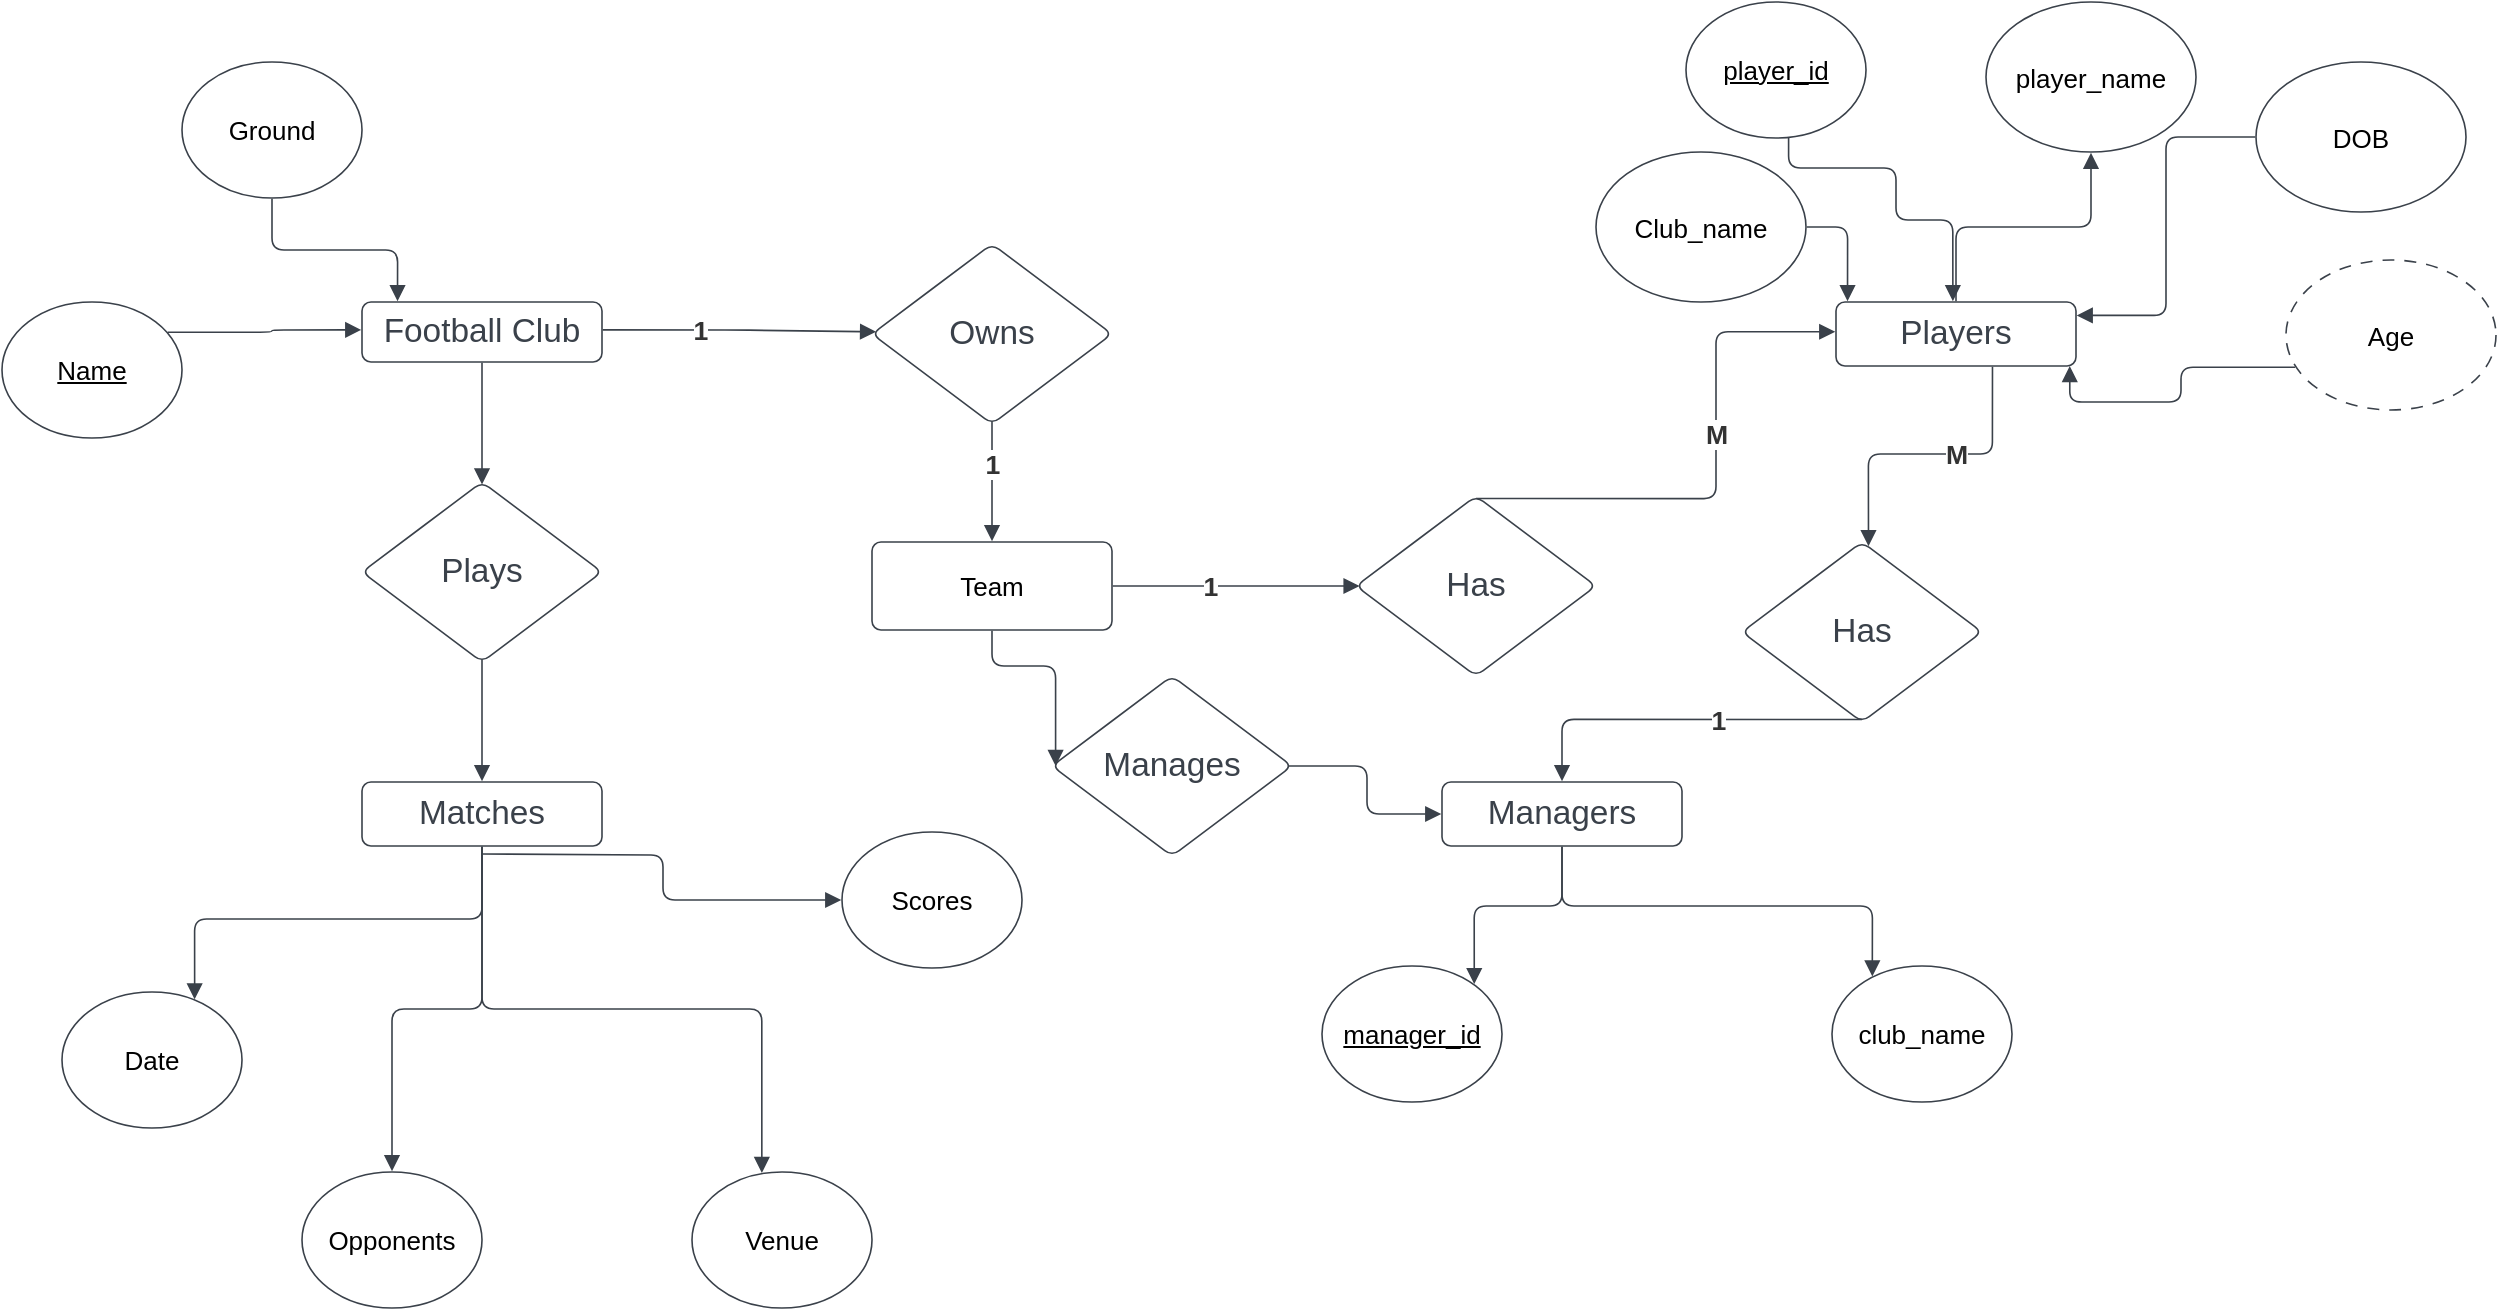 <mxfile version="17.4.6"><diagram id="eT2T9F3XeZGNQe_lFuHi" name="Page-1"><mxGraphModel dx="868" dy="460" grid="1" gridSize="10" guides="1" tooltips="1" connect="1" arrows="1" fold="1" page="1" pageScale="1" pageWidth="850" pageHeight="1100" math="0" shadow="0"><root><mxCell id="0"/><mxCell id="1" parent="0"/><UserObject label="Ground" lucidchartObjectId="f7caji26txd9" id="vb5iSdWkkLx1bhEAkBoc-50"><mxCell style="html=1;overflow=block;blockSpacing=1;whiteSpace=wrap;ellipse;fontSize=13;spacing=3.8;strokeColor=#3a414a;strokeOpacity=100;rounded=1;absoluteArcSize=1;arcSize=9;strokeWidth=0.8;" vertex="1" parent="1"><mxGeometry x="135" y="45" width="90" height="68" as="geometry"/></mxCell></UserObject><UserObject label="Name" lucidchartObjectId="v7caHFd~9Tl0" id="vb5iSdWkkLx1bhEAkBoc-51"><mxCell style="html=1;overflow=block;blockSpacing=1;whiteSpace=wrap;ellipse;fontSize=13;fontStyle=4;spacing=3.8;strokeColor=#3a414a;strokeOpacity=100;rounded=1;absoluteArcSize=1;arcSize=9;strokeWidth=0.8;" vertex="1" parent="1"><mxGeometry x="45" y="165" width="90" height="68" as="geometry"/></mxCell></UserObject><mxCell id="vb5iSdWkkLx1bhEAkBoc-52" value="Football Club" style="html=1;overflow=block;blockSpacing=1;align=center;whiteSpace=wrap;fontSize=16.7;fontColor=#3a414a;spacing=0;strokeColor=#3a414a;strokeOpacity=100;rounded=1;absoluteArcSize=1;arcSize=9;strokeWidth=0.8;" vertex="1" parent="1"><mxGeometry x="225" y="165" width="120" height="30" as="geometry"/></mxCell><UserObject label="Plays" lucidchartObjectId="07caF3I83aGc" id="vb5iSdWkkLx1bhEAkBoc-53"><mxCell style="html=1;overflow=block;blockSpacing=1;whiteSpace=wrap;rhombus;fontSize=16.7;fontColor=#3a414a;spacing=3.8;strokeColor=#3a414a;strokeOpacity=100;rounded=1;absoluteArcSize=1;arcSize=9;strokeWidth=0.8;" vertex="1" parent="1"><mxGeometry x="225" y="255" width="120" height="90" as="geometry"/></mxCell></UserObject><mxCell id="vb5iSdWkkLx1bhEAkBoc-54" value="Matches" style="html=1;overflow=block;blockSpacing=1;align=center;whiteSpace=wrap;fontSize=16.7;fontColor=#3a414a;spacing=0;strokeColor=#3a414a;strokeOpacity=100;rounded=1;absoluteArcSize=1;arcSize=9;strokeWidth=0.8;" vertex="1" parent="1"><mxGeometry x="225" y="405" width="120" height="32" as="geometry"/></mxCell><UserObject label="Owns" lucidchartObjectId="a8camoPmCpnD" id="vb5iSdWkkLx1bhEAkBoc-55"><mxCell style="html=1;overflow=block;blockSpacing=1;whiteSpace=wrap;rhombus;fontSize=16.7;fontColor=#3a414a;spacing=3.8;strokeColor=#3a414a;strokeOpacity=100;rounded=1;absoluteArcSize=1;arcSize=9;strokeWidth=0.8;" vertex="1" parent="1"><mxGeometry x="480" y="136" width="120" height="90" as="geometry"/></mxCell></UserObject><mxCell id="vb5iSdWkkLx1bhEAkBoc-56" value="Players" style="html=1;overflow=block;blockSpacing=1;align=center;whiteSpace=wrap;fontSize=16.7;fontColor=#3a414a;spacing=0;strokeColor=#3a414a;strokeOpacity=100;rounded=1;absoluteArcSize=1;arcSize=9;strokeWidth=0.8;" vertex="1" parent="1"><mxGeometry x="962" y="165" width="120" height="32" as="geometry"/></mxCell><mxCell id="vb5iSdWkkLx1bhEAkBoc-57" value="Managers" style="html=1;overflow=block;blockSpacing=1;align=center;whiteSpace=wrap;fontSize=16.7;fontColor=#3a414a;spacing=0;strokeColor=#3a414a;strokeOpacity=100;rounded=1;absoluteArcSize=1;arcSize=9;strokeWidth=0.8;" vertex="1" parent="1"><mxGeometry x="765" y="405" width="120" height="32" as="geometry"/></mxCell><UserObject label="Has" lucidchartObjectId="S8ca-CkUih-e" id="vb5iSdWkkLx1bhEAkBoc-58"><mxCell style="html=1;overflow=block;blockSpacing=1;whiteSpace=wrap;rhombus;fontSize=16.7;fontColor=#3a414a;spacing=3.8;strokeColor=#3a414a;strokeOpacity=100;rounded=1;absoluteArcSize=1;arcSize=9;strokeWidth=0.8;" vertex="1" parent="1"><mxGeometry x="915" y="285" width="120" height="90" as="geometry"/></mxCell></UserObject><UserObject label="manager_id" lucidchartObjectId="-8caiE7cnVTD" id="vb5iSdWkkLx1bhEAkBoc-59"><mxCell style="html=1;overflow=block;blockSpacing=1;whiteSpace=wrap;ellipse;fontSize=13;fontStyle=4;spacing=3.8;strokeColor=#3a414a;strokeOpacity=100;rounded=1;absoluteArcSize=1;arcSize=9;strokeWidth=0.8;" vertex="1" parent="1"><mxGeometry x="705" y="497" width="90" height="68" as="geometry"/></mxCell></UserObject><UserObject label="club_name" lucidchartObjectId="c9caB~dbcXOV" id="vb5iSdWkkLx1bhEAkBoc-60"><mxCell style="html=1;overflow=block;blockSpacing=1;whiteSpace=wrap;ellipse;fontSize=13;spacing=3.8;strokeColor=#3a414a;strokeOpacity=100;rounded=1;absoluteArcSize=1;arcSize=9;strokeWidth=0.8;" vertex="1" parent="1"><mxGeometry x="960" y="497" width="90" height="68" as="geometry"/></mxCell></UserObject><UserObject label="player_id" lucidchartObjectId="N9caw06fNgjk" id="vb5iSdWkkLx1bhEAkBoc-61"><mxCell style="html=1;overflow=block;blockSpacing=1;whiteSpace=wrap;ellipse;fontSize=13;fontStyle=4;spacing=3.8;strokeColor=#3a414a;strokeOpacity=100;rounded=1;absoluteArcSize=1;arcSize=9;strokeWidth=0.8;" vertex="1" parent="1"><mxGeometry x="887" y="15" width="90" height="68" as="geometry"/></mxCell></UserObject><UserObject label="player_name" lucidchartObjectId="09carkm.Jc47" id="vb5iSdWkkLx1bhEAkBoc-62"><mxCell style="html=1;overflow=block;blockSpacing=1;whiteSpace=wrap;ellipse;fontSize=13;spacing=3.8;strokeColor=#3a414a;strokeOpacity=100;rounded=1;absoluteArcSize=1;arcSize=9;strokeWidth=0.8;" vertex="1" parent="1"><mxGeometry x="1037" y="15" width="105" height="75" as="geometry"/></mxCell></UserObject><UserObject label="DOB" lucidchartObjectId="~9cavfmk5poC" id="vb5iSdWkkLx1bhEAkBoc-63"><mxCell style="html=1;overflow=block;blockSpacing=1;whiteSpace=wrap;ellipse;fontSize=13;spacing=3.8;strokeColor=#3a414a;strokeOpacity=100;rounded=1;absoluteArcSize=1;arcSize=9;strokeWidth=0.8;" vertex="1" parent="1"><mxGeometry x="1172" y="45" width="105" height="75" as="geometry"/></mxCell></UserObject><UserObject label="Age" lucidchartObjectId="h-caWT2l_5z3" id="vb5iSdWkkLx1bhEAkBoc-64"><mxCell style="html=1;overflow=block;blockSpacing=1;whiteSpace=wrap;ellipse;fontSize=13;spacing=3.8;strokeColor=#3a414a;strokeOpacity=100;rounded=1;absoluteArcSize=1;arcSize=9;dashed=1;fixDash=1;dashPattern=6 5;strokeWidth=0.8;" vertex="1" parent="1"><mxGeometry x="1187" y="144" width="105" height="75" as="geometry"/></mxCell></UserObject><UserObject label="Club_name" lucidchartObjectId="z_caqyzttG00" id="vb5iSdWkkLx1bhEAkBoc-65"><mxCell style="html=1;overflow=block;blockSpacing=1;whiteSpace=wrap;ellipse;fontSize=13;spacing=3.8;strokeColor=#3a414a;strokeOpacity=100;rounded=1;absoluteArcSize=1;arcSize=9;strokeWidth=0.8;" vertex="1" parent="1"><mxGeometry x="842" y="90" width="105" height="75" as="geometry"/></mxCell></UserObject><UserObject label="" lucidchartObjectId="N_caQHPTJ-10" id="vb5iSdWkkLx1bhEAkBoc-66"><mxCell style="html=1;jettySize=18;whiteSpace=wrap;fontSize=13;strokeColor=#3a414a;strokeOpacity=100;strokeWidth=0.8;rounded=1;arcSize=12;edgeStyle=orthogonalEdgeStyle;startArrow=none;endArrow=block;endFill=1;exitX=0.5;exitY=1.006;exitPerimeter=0;entryX=0.148;entryY=-0.012;entryPerimeter=0;" edge="1" parent="1" source="vb5iSdWkkLx1bhEAkBoc-50" target="vb5iSdWkkLx1bhEAkBoc-52"><mxGeometry width="100" height="100" relative="1" as="geometry"><Array as="points"/></mxGeometry></mxCell></UserObject><UserObject label="" lucidchartObjectId="0_ca7PhbwBcu" id="vb5iSdWkkLx1bhEAkBoc-67"><mxCell style="html=1;jettySize=18;whiteSpace=wrap;fontSize=13;strokeColor=#3a414a;strokeOpacity=100;strokeWidth=0.8;rounded=1;arcSize=12;edgeStyle=orthogonalEdgeStyle;startArrow=none;endArrow=block;endFill=1;exitX=0.921;exitY=0.222;exitPerimeter=0;entryX=-0.003;entryY=0.465;entryPerimeter=0;" edge="1" parent="1" source="vb5iSdWkkLx1bhEAkBoc-51" target="vb5iSdWkkLx1bhEAkBoc-52"><mxGeometry width="100" height="100" relative="1" as="geometry"><Array as="points"/></mxGeometry></mxCell></UserObject><UserObject label="" lucidchartObjectId="5_ca0UMkunnl" id="vb5iSdWkkLx1bhEAkBoc-68"><mxCell style="html=1;jettySize=18;whiteSpace=wrap;fontSize=13;strokeColor=#3a414a;strokeOpacity=100;strokeWidth=0.8;rounded=1;arcSize=12;edgeStyle=orthogonalEdgeStyle;startArrow=none;endArrow=block;endFill=1;exitX=1.003;exitY=0.465;exitPerimeter=0;entryX=0.017;entryY=0.488;entryPerimeter=0;" edge="1" parent="1" source="vb5iSdWkkLx1bhEAkBoc-52" target="vb5iSdWkkLx1bhEAkBoc-55"><mxGeometry width="100" height="100" relative="1" as="geometry"><Array as="points"/></mxGeometry></mxCell></UserObject><mxCell id="vb5iSdWkkLx1bhEAkBoc-69" value="1" style="text;html=1;resizable=0;labelBackgroundColor=default;align=center;verticalAlign=middle;fontStyle=1;fontColor=#333333;fontSize=13.3;" vertex="1" parent="vb5iSdWkkLx1bhEAkBoc-68"><mxGeometry x="-0.292" relative="1" as="geometry"/></mxCell><UserObject label="" lucidchartObjectId="uddaNifQ9mJ7" id="vb5iSdWkkLx1bhEAkBoc-70"><mxCell style="html=1;jettySize=18;whiteSpace=wrap;fontSize=13;strokeColor=#3a414a;strokeOpacity=100;strokeWidth=0.8;rounded=1;arcSize=12;edgeStyle=orthogonalEdgeStyle;startArrow=none;endArrow=block;endFill=1;exitX=1.003;exitY=0.5;exitPerimeter=0;entryX=0.015;entryY=0.5;entryPerimeter=0;" edge="1" parent="1" source="vb5iSdWkkLx1bhEAkBoc-95" target="vb5iSdWkkLx1bhEAkBoc-98"><mxGeometry width="100" height="100" relative="1" as="geometry"><Array as="points"/></mxGeometry></mxCell></UserObject><mxCell id="vb5iSdWkkLx1bhEAkBoc-71" value="1" style="text;html=1;resizable=0;labelBackgroundColor=default;align=center;verticalAlign=middle;fontStyle=1;fontColor=#333333;fontSize=13.3;" vertex="1" parent="vb5iSdWkkLx1bhEAkBoc-70"><mxGeometry x="-0.212" relative="1" as="geometry"/></mxCell><UserObject label="" lucidchartObjectId="seda.ri.OugF" id="vb5iSdWkkLx1bhEAkBoc-72"><mxCell style="html=1;jettySize=18;whiteSpace=wrap;fontSize=13;strokeColor=#3a414a;strokeOpacity=100;strokeWidth=0.8;rounded=1;arcSize=12;edgeStyle=orthogonalEdgeStyle;startArrow=none;endArrow=block;endFill=1;exitX=0.5;exitY=0.014;exitPerimeter=0;entryX=-0.003;entryY=0.465;entryPerimeter=0;" edge="1" parent="1" source="vb5iSdWkkLx1bhEAkBoc-98" target="vb5iSdWkkLx1bhEAkBoc-56"><mxGeometry width="100" height="100" relative="1" as="geometry"><Array as="points"/></mxGeometry></mxCell></UserObject><mxCell id="vb5iSdWkkLx1bhEAkBoc-73" value="M" style="text;html=1;resizable=0;labelBackgroundColor=default;align=center;verticalAlign=middle;fontStyle=1;fontColor=#333333;fontSize=13.3;" vertex="1" parent="vb5iSdWkkLx1bhEAkBoc-72"><mxGeometry x="0.163" relative="1" as="geometry"/></mxCell><UserObject label="" lucidchartObjectId="e.caqL_YL9K9" id="vb5iSdWkkLx1bhEAkBoc-74"><mxCell style="html=1;jettySize=18;whiteSpace=wrap;fontSize=13;strokeColor=#3a414a;strokeOpacity=100;strokeWidth=0.8;rounded=1;arcSize=12;edgeStyle=orthogonalEdgeStyle;startArrow=none;endArrow=block;endFill=1;exitX=0.5;exitY=1.012;exitPerimeter=0;entryX=0.5;entryY=0.014;entryPerimeter=0;" edge="1" parent="1" source="vb5iSdWkkLx1bhEAkBoc-52" target="vb5iSdWkkLx1bhEAkBoc-53"><mxGeometry width="100" height="100" relative="1" as="geometry"><Array as="points"/></mxGeometry></mxCell></UserObject><UserObject label="" lucidchartObjectId="i.caVx-XXXxU" id="vb5iSdWkkLx1bhEAkBoc-75"><mxCell style="html=1;jettySize=18;whiteSpace=wrap;fontSize=13;strokeColor=#3a414a;strokeOpacity=100;strokeWidth=0.8;rounded=1;arcSize=12;edgeStyle=orthogonalEdgeStyle;startArrow=none;endArrow=block;endFill=1;exitX=0.5;exitY=0.986;exitPerimeter=0;entryX=0.5;entryY=-0.012;entryPerimeter=0;" edge="1" parent="1" source="vb5iSdWkkLx1bhEAkBoc-53" target="vb5iSdWkkLx1bhEAkBoc-54"><mxGeometry width="100" height="100" relative="1" as="geometry"><Array as="points"/></mxGeometry></mxCell></UserObject><UserObject label="" lucidchartObjectId="q.caToG240ur" id="vb5iSdWkkLx1bhEAkBoc-76"><mxCell style="html=1;jettySize=18;whiteSpace=wrap;fontSize=13;strokeColor=#3a414a;strokeOpacity=100;strokeWidth=0.8;rounded=1;arcSize=12;edgeStyle=orthogonalEdgeStyle;startArrow=none;endArrow=block;endFill=1;exitX=0.5;exitY=-0.012;exitPerimeter=0;entryX=0.5;entryY=1.005;entryPerimeter=0;" edge="1" parent="1" source="vb5iSdWkkLx1bhEAkBoc-56" target="vb5iSdWkkLx1bhEAkBoc-62"><mxGeometry width="100" height="100" relative="1" as="geometry"><Array as="points"/></mxGeometry></mxCell></UserObject><UserObject label="" lucidchartObjectId="u.caaZTPIfds" id="vb5iSdWkkLx1bhEAkBoc-77"><mxCell style="html=1;jettySize=18;whiteSpace=wrap;fontSize=13;strokeColor=#3a414a;strokeOpacity=100;strokeWidth=0.8;rounded=1;arcSize=12;edgeStyle=orthogonalEdgeStyle;startArrow=none;endArrow=block;endFill=1;exitX=0.57;exitY=1;exitPerimeter=0;entryX=0.487;entryY=-0.012;entryPerimeter=0;" edge="1" parent="1" source="vb5iSdWkkLx1bhEAkBoc-61" target="vb5iSdWkkLx1bhEAkBoc-56"><mxGeometry width="100" height="100" relative="1" as="geometry"><Array as="points"><mxPoint x="938" y="98"/><mxPoint x="992" y="98"/><mxPoint x="992" y="124"/><mxPoint x="1020" y="124"/></Array></mxGeometry></mxCell></UserObject><UserObject label="" lucidchartObjectId="D.caQOCVUoVs" id="vb5iSdWkkLx1bhEAkBoc-78"><mxCell style="html=1;jettySize=18;whiteSpace=wrap;fontSize=13;strokeColor=#3a414a;strokeOpacity=100;strokeWidth=0.8;rounded=1;arcSize=12;edgeStyle=orthogonalEdgeStyle;startArrow=none;endArrow=block;endFill=1;exitX=1.004;exitY=0.5;exitPerimeter=0;entryX=0.048;entryY=-0.012;entryPerimeter=0;" edge="1" parent="1" source="vb5iSdWkkLx1bhEAkBoc-65" target="vb5iSdWkkLx1bhEAkBoc-56"><mxGeometry width="100" height="100" relative="1" as="geometry"><Array as="points"/></mxGeometry></mxCell></UserObject><UserObject label="" lucidchartObjectId="G.caQjohHMSN" id="vb5iSdWkkLx1bhEAkBoc-79"><mxCell style="html=1;jettySize=18;whiteSpace=wrap;fontSize=13;strokeColor=#3a414a;strokeOpacity=100;strokeWidth=0.8;rounded=1;arcSize=12;edgeStyle=orthogonalEdgeStyle;startArrow=none;endArrow=block;endFill=1;exitX=-0.004;exitY=0.5;exitPerimeter=0;entryX=1.003;entryY=0.209;entryPerimeter=0;" edge="1" parent="1" source="vb5iSdWkkLx1bhEAkBoc-63" target="vb5iSdWkkLx1bhEAkBoc-56"><mxGeometry width="100" height="100" relative="1" as="geometry"><Array as="points"/></mxGeometry></mxCell></UserObject><UserObject label="" lucidchartObjectId="N.caXc5e..aW" id="vb5iSdWkkLx1bhEAkBoc-80"><mxCell style="html=1;jettySize=18;whiteSpace=wrap;fontSize=13;strokeColor=#3a414a;strokeOpacity=100;strokeWidth=0.8;rounded=1;arcSize=12;edgeStyle=orthogonalEdgeStyle;startArrow=none;endArrow=block;endFill=1;exitX=0.044;exitY=0.715;exitPerimeter=0;entryX=0.974;entryY=1;entryPerimeter=0;" edge="1" parent="1" source="vb5iSdWkkLx1bhEAkBoc-64" target="vb5iSdWkkLx1bhEAkBoc-56"><mxGeometry width="100" height="100" relative="1" as="geometry"><Array as="points"/></mxGeometry></mxCell></UserObject><UserObject label="" lucidchartObjectId="Z.caMjk_uXMY" id="vb5iSdWkkLx1bhEAkBoc-81"><mxCell style="html=1;jettySize=18;whiteSpace=wrap;fontSize=13;strokeColor=#3a414a;strokeOpacity=100;strokeWidth=0.8;rounded=1;arcSize=12;edgeStyle=orthogonalEdgeStyle;startArrow=none;endArrow=block;endFill=1;exitX=0.652;exitY=1.012;exitPerimeter=0;entryX=0.527;entryY=0.023;entryPerimeter=0;" edge="1" parent="1" source="vb5iSdWkkLx1bhEAkBoc-56" target="vb5iSdWkkLx1bhEAkBoc-58"><mxGeometry width="100" height="100" relative="1" as="geometry"><Array as="points"/></mxGeometry></mxCell></UserObject><mxCell id="vb5iSdWkkLx1bhEAkBoc-82" value="M" style="text;html=1;resizable=0;labelBackgroundColor=default;align=center;verticalAlign=middle;fontStyle=1;fontColor=#333333;fontSize=13.3;" vertex="1" parent="vb5iSdWkkLx1bhEAkBoc-81"><mxGeometry x="-0.184" relative="1" as="geometry"/></mxCell><UserObject label="" lucidchartObjectId="5.ca6hQ.J_24" id="vb5iSdWkkLx1bhEAkBoc-83"><mxCell style="html=1;jettySize=18;whiteSpace=wrap;fontSize=13;strokeColor=#3a414a;strokeOpacity=100;strokeWidth=0.8;rounded=1;arcSize=12;edgeStyle=orthogonalEdgeStyle;startArrow=none;endArrow=block;endFill=1;exitX=0.5;exitY=0.986;exitPerimeter=0;entryX=0.5;entryY=-0.012;entryPerimeter=0;" edge="1" parent="1" source="vb5iSdWkkLx1bhEAkBoc-58" target="vb5iSdWkkLx1bhEAkBoc-57"><mxGeometry width="100" height="100" relative="1" as="geometry"><Array as="points"/></mxGeometry></mxCell></UserObject><mxCell id="vb5iSdWkkLx1bhEAkBoc-84" value="1" style="text;html=1;resizable=0;labelBackgroundColor=default;align=center;verticalAlign=middle;fontStyle=1;fontColor=#333333;fontSize=13.3;" vertex="1" parent="vb5iSdWkkLx1bhEAkBoc-83"><mxGeometry x="-0.2" relative="1" as="geometry"/></mxCell><UserObject label="" lucidchartObjectId="..ca-497T3UV" id="vb5iSdWkkLx1bhEAkBoc-85"><mxCell style="html=1;jettySize=18;whiteSpace=wrap;fontSize=13;strokeColor=#3a414a;strokeOpacity=100;strokeWidth=0.8;rounded=1;arcSize=12;edgeStyle=orthogonalEdgeStyle;startArrow=none;endArrow=block;endFill=1;exitX=0.5;exitY=1.012;exitPerimeter=0;entryX=0.846;entryY=0.133;entryPerimeter=0;" edge="1" parent="1" source="vb5iSdWkkLx1bhEAkBoc-57" target="vb5iSdWkkLx1bhEAkBoc-59"><mxGeometry width="100" height="100" relative="1" as="geometry"><Array as="points"/></mxGeometry></mxCell></UserObject><UserObject label="" lucidchartObjectId="c~causc~cIY5" id="vb5iSdWkkLx1bhEAkBoc-86"><mxCell style="html=1;jettySize=18;whiteSpace=wrap;fontSize=13;strokeColor=#3a414a;strokeOpacity=100;strokeWidth=0.8;rounded=1;arcSize=12;edgeStyle=orthogonalEdgeStyle;startArrow=none;endArrow=block;endFill=1;exitX=0.5;exitY=1.012;exitPerimeter=0;entryX=0.224;entryY=0.077;entryPerimeter=0;" edge="1" parent="1" source="vb5iSdWkkLx1bhEAkBoc-57" target="vb5iSdWkkLx1bhEAkBoc-60"><mxGeometry width="100" height="100" relative="1" as="geometry"><Array as="points"/></mxGeometry></mxCell></UserObject><UserObject label="Date" lucidchartObjectId="G~caaDvMqIt7" id="vb5iSdWkkLx1bhEAkBoc-87"><mxCell style="html=1;overflow=block;blockSpacing=1;whiteSpace=wrap;ellipse;fontSize=13;spacing=3.8;strokeColor=#3a414a;strokeOpacity=100;rounded=1;absoluteArcSize=1;arcSize=9;strokeWidth=0.8;" vertex="1" parent="1"><mxGeometry x="75" y="510" width="90" height="68" as="geometry"/></mxCell></UserObject><UserObject label="Opponents" lucidchartObjectId="H~caIiycg93T" id="vb5iSdWkkLx1bhEAkBoc-88"><mxCell style="html=1;overflow=block;blockSpacing=1;whiteSpace=wrap;ellipse;fontSize=13;spacing=3.8;strokeColor=#3a414a;strokeOpacity=100;rounded=1;absoluteArcSize=1;arcSize=9;strokeWidth=0.8;" vertex="1" parent="1"><mxGeometry x="195" y="600" width="90" height="68" as="geometry"/></mxCell></UserObject><UserObject label="Venue" lucidchartObjectId="J~caJI.EK7vp" id="vb5iSdWkkLx1bhEAkBoc-89"><mxCell style="html=1;overflow=block;blockSpacing=1;whiteSpace=wrap;ellipse;fontSize=13;spacing=3.8;strokeColor=#3a414a;strokeOpacity=100;rounded=1;absoluteArcSize=1;arcSize=9;strokeWidth=0.8;" vertex="1" parent="1"><mxGeometry x="390" y="600" width="90" height="68" as="geometry"/></mxCell></UserObject><UserObject label="Scores" lucidchartObjectId="M~ca1~yY6Nla" id="vb5iSdWkkLx1bhEAkBoc-90"><mxCell style="html=1;overflow=block;blockSpacing=1;whiteSpace=wrap;ellipse;fontSize=13;spacing=3.8;strokeColor=#3a414a;strokeOpacity=100;rounded=1;absoluteArcSize=1;arcSize=9;strokeWidth=0.8;" vertex="1" parent="1"><mxGeometry x="465" y="430" width="90" height="68" as="geometry"/></mxCell></UserObject><UserObject label="" lucidchartObjectId="nbdaeaKUGXU0" id="vb5iSdWkkLx1bhEAkBoc-91"><mxCell style="html=1;jettySize=18;whiteSpace=wrap;fontSize=13;strokeColor=#3a414a;strokeOpacity=100;strokeWidth=0.8;rounded=1;arcSize=12;edgeStyle=orthogonalEdgeStyle;startArrow=none;endArrow=block;endFill=1;exitX=0.5;exitY=1.012;exitPerimeter=0;entryX=0.737;entryY=0.054;entryPerimeter=0;" edge="1" parent="1" source="vb5iSdWkkLx1bhEAkBoc-54" target="vb5iSdWkkLx1bhEAkBoc-87"><mxGeometry width="100" height="100" relative="1" as="geometry"><Array as="points"/></mxGeometry></mxCell></UserObject><UserObject label="" lucidchartObjectId="sbdayn.WbVJT" id="vb5iSdWkkLx1bhEAkBoc-92"><mxCell style="html=1;jettySize=18;whiteSpace=wrap;fontSize=13;strokeColor=#3a414a;strokeOpacity=100;strokeWidth=0.8;rounded=1;arcSize=12;edgeStyle=orthogonalEdgeStyle;startArrow=none;endArrow=block;endFill=1;entryX=-0.004;entryY=0.5;entryPerimeter=0;" edge="1" parent="1" target="vb5iSdWkkLx1bhEAkBoc-90"><mxGeometry width="100" height="100" relative="1" as="geometry"><Array as="points"/><mxPoint x="285" y="441" as="sourcePoint"/></mxGeometry></mxCell></UserObject><UserObject label="" lucidchartObjectId="wbdawolnDcQT" id="vb5iSdWkkLx1bhEAkBoc-93"><mxCell style="html=1;jettySize=18;whiteSpace=wrap;fontSize=13;strokeColor=#3a414a;strokeOpacity=100;strokeWidth=0.8;rounded=1;arcSize=12;edgeStyle=orthogonalEdgeStyle;startArrow=none;endArrow=block;endFill=1;exitX=0.5;exitY=1.012;exitPerimeter=0;entryX=0.5;entryY=-0.006;entryPerimeter=0;" edge="1" parent="1" source="vb5iSdWkkLx1bhEAkBoc-54" target="vb5iSdWkkLx1bhEAkBoc-88"><mxGeometry width="100" height="100" relative="1" as="geometry"><Array as="points"/></mxGeometry></mxCell></UserObject><UserObject label="" lucidchartObjectId="Cbdap72O7fd4" id="vb5iSdWkkLx1bhEAkBoc-94"><mxCell style="html=1;jettySize=18;whiteSpace=wrap;fontSize=13;strokeColor=#3a414a;strokeOpacity=100;strokeWidth=0.8;rounded=1;arcSize=12;edgeStyle=orthogonalEdgeStyle;startArrow=none;endArrow=block;endFill=1;exitX=0.5;exitY=1.012;exitPerimeter=0;entryX=0.388;entryY=0.007;entryPerimeter=0;" edge="1" parent="1" source="vb5iSdWkkLx1bhEAkBoc-54" target="vb5iSdWkkLx1bhEAkBoc-89"><mxGeometry width="100" height="100" relative="1" as="geometry"><Array as="points"/></mxGeometry></mxCell></UserObject><UserObject label="Team" lucidchartObjectId="uddaq.QznC_G" id="vb5iSdWkkLx1bhEAkBoc-95"><mxCell style="html=1;overflow=block;blockSpacing=1;whiteSpace=wrap;fontSize=13;spacing=3.8;strokeColor=#3a414a;strokeOpacity=100;rounded=1;absoluteArcSize=1;arcSize=9;strokeWidth=0.8;" vertex="1" parent="1"><mxGeometry x="480" y="285" width="120" height="44" as="geometry"/></mxCell></UserObject><UserObject label="" lucidchartObjectId="4dda1IhDJ-oa" id="vb5iSdWkkLx1bhEAkBoc-96"><mxCell style="html=1;jettySize=18;whiteSpace=wrap;fontSize=13;strokeColor=#3a414a;strokeOpacity=100;strokeWidth=0.8;rounded=1;arcSize=12;edgeStyle=orthogonalEdgeStyle;startArrow=none;endArrow=block;endFill=1;exitX=0.5;exitY=0.986;exitPerimeter=0;entryX=0.5;entryY=-0.009;entryPerimeter=0;" edge="1" parent="1" source="vb5iSdWkkLx1bhEAkBoc-55" target="vb5iSdWkkLx1bhEAkBoc-95"><mxGeometry width="100" height="100" relative="1" as="geometry"><Array as="points"/></mxGeometry></mxCell></UserObject><mxCell id="vb5iSdWkkLx1bhEAkBoc-97" value="1" style="text;html=1;resizable=0;labelBackgroundColor=default;align=center;verticalAlign=middle;fontStyle=1;fontColor=#333333;fontSize=13.3;" vertex="1" parent="vb5iSdWkkLx1bhEAkBoc-96"><mxGeometry x="-0.292" relative="1" as="geometry"/></mxCell><UserObject label="Has" lucidchartObjectId="qedadP0Zr3t2" id="vb5iSdWkkLx1bhEAkBoc-98"><mxCell style="html=1;overflow=block;blockSpacing=1;whiteSpace=wrap;rhombus;fontSize=16.7;fontColor=#3a414a;spacing=3.8;strokeColor=#3a414a;strokeOpacity=100;rounded=1;absoluteArcSize=1;arcSize=9;strokeWidth=0.8;" vertex="1" parent="1"><mxGeometry x="722" y="262" width="120" height="90" as="geometry"/></mxCell></UserObject><UserObject label="Manages" lucidchartObjectId="Lfda_5flIHqK" id="vb5iSdWkkLx1bhEAkBoc-99"><mxCell style="html=1;overflow=block;blockSpacing=1;whiteSpace=wrap;rhombus;fontSize=16.7;fontColor=#3a414a;spacing=3.8;strokeColor=#3a414a;strokeOpacity=100;rounded=1;absoluteArcSize=1;arcSize=9;strokeWidth=0.8;" vertex="1" parent="1"><mxGeometry x="570" y="352" width="120" height="90" as="geometry"/></mxCell></UserObject><UserObject label="" lucidchartObjectId="WfdaApo8ep9a" id="vb5iSdWkkLx1bhEAkBoc-100"><mxCell style="html=1;jettySize=18;whiteSpace=wrap;fontSize=13;strokeColor=#3a414a;strokeOpacity=100;strokeWidth=0.8;rounded=1;arcSize=12;edgeStyle=orthogonalEdgeStyle;startArrow=none;endArrow=block;endFill=1;exitX=0.5;exitY=1.009;exitPerimeter=0;entryX=0.015;entryY=0.5;entryPerimeter=0;" edge="1" parent="1" source="vb5iSdWkkLx1bhEAkBoc-95" target="vb5iSdWkkLx1bhEAkBoc-99"><mxGeometry width="100" height="100" relative="1" as="geometry"><Array as="points"/></mxGeometry></mxCell></UserObject><UserObject label="" lucidchartObjectId="5fda-wV3r3z." id="vb5iSdWkkLx1bhEAkBoc-101"><mxCell style="html=1;jettySize=18;whiteSpace=wrap;fontSize=13;strokeColor=#3a414a;strokeOpacity=100;strokeWidth=0.8;rounded=1;arcSize=12;edgeStyle=orthogonalEdgeStyle;startArrow=none;endArrow=block;endFill=1;exitX=0.985;exitY=0.5;exitPerimeter=0;entryX=-0.003;entryY=0.5;entryPerimeter=0;" edge="1" parent="1" source="vb5iSdWkkLx1bhEAkBoc-99" target="vb5iSdWkkLx1bhEAkBoc-57"><mxGeometry width="100" height="100" relative="1" as="geometry"><Array as="points"/></mxGeometry></mxCell></UserObject></root></mxGraphModel></diagram></mxfile>